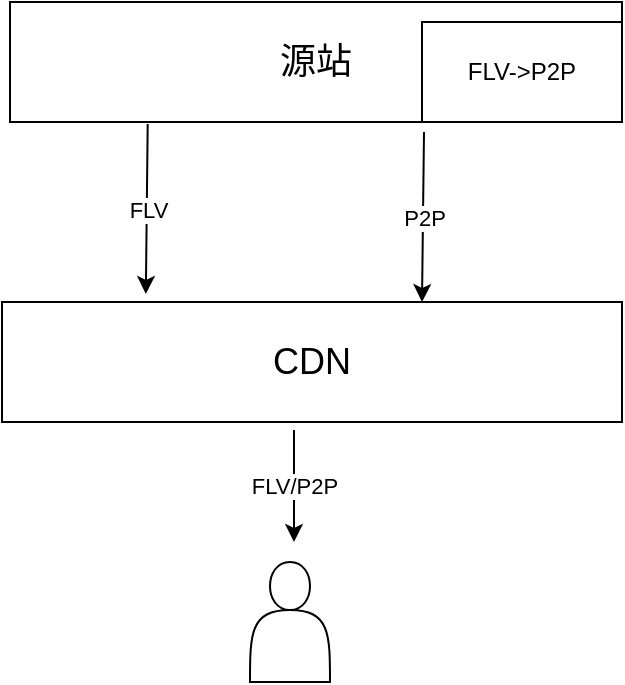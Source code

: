 <mxfile version="24.7.6">
  <diagram name="第 1 页" id="gk-a8ozAYQ8aDHjSY6zF">
    <mxGraphModel dx="1242" dy="741" grid="1" gridSize="10" guides="1" tooltips="1" connect="1" arrows="1" fold="1" page="1" pageScale="1" pageWidth="827" pageHeight="1169" math="0" shadow="0">
      <root>
        <mxCell id="0" />
        <mxCell id="1" parent="0" />
        <mxCell id="0lUQV-x0pWAgKE46buFP-1" value="&lt;font style=&quot;font-size: 18px;&quot;&gt;源站&lt;/font&gt;" style="rounded=0;whiteSpace=wrap;html=1;" vertex="1" parent="1">
          <mxGeometry x="294" y="300" width="306" height="60" as="geometry" />
        </mxCell>
        <mxCell id="0lUQV-x0pWAgKE46buFP-2" value="FLV-&amp;gt;P2P" style="rounded=0;whiteSpace=wrap;html=1;" vertex="1" parent="1">
          <mxGeometry x="500" y="310" width="100" height="50" as="geometry" />
        </mxCell>
        <mxCell id="0lUQV-x0pWAgKE46buFP-3" value="&lt;font style=&quot;font-size: 18px;&quot;&gt;CDN&lt;/font&gt;" style="rounded=0;whiteSpace=wrap;html=1;" vertex="1" parent="1">
          <mxGeometry x="290" y="450" width="310" height="60" as="geometry" />
        </mxCell>
        <mxCell id="0lUQV-x0pWAgKE46buFP-7" value="" style="endArrow=classic;html=1;rounded=0;exitX=0.225;exitY=1.017;exitDx=0;exitDy=0;exitPerimeter=0;entryX=0.232;entryY=-0.067;entryDx=0;entryDy=0;entryPerimeter=0;" edge="1" parent="1" source="0lUQV-x0pWAgKE46buFP-1" target="0lUQV-x0pWAgKE46buFP-3">
          <mxGeometry relative="1" as="geometry">
            <mxPoint x="368" y="360" as="sourcePoint" />
            <mxPoint x="363" y="440" as="targetPoint" />
          </mxGeometry>
        </mxCell>
        <mxCell id="0lUQV-x0pWAgKE46buFP-8" value="FLV" style="edgeLabel;resizable=0;html=1;;align=center;verticalAlign=middle;" connectable="0" vertex="1" parent="0lUQV-x0pWAgKE46buFP-7">
          <mxGeometry relative="1" as="geometry" />
        </mxCell>
        <mxCell id="0lUQV-x0pWAgKE46buFP-9" value="" style="endArrow=classic;html=1;rounded=0;exitX=0.225;exitY=1.017;exitDx=0;exitDy=0;exitPerimeter=0;entryX=0.232;entryY=-0.067;entryDx=0;entryDy=0;entryPerimeter=0;" edge="1" parent="1">
          <mxGeometry relative="1" as="geometry">
            <mxPoint x="501" y="365" as="sourcePoint" />
            <mxPoint x="500" y="450" as="targetPoint" />
          </mxGeometry>
        </mxCell>
        <mxCell id="0lUQV-x0pWAgKE46buFP-10" value="P2P" style="edgeLabel;resizable=0;html=1;;align=center;verticalAlign=middle;" connectable="0" vertex="1" parent="0lUQV-x0pWAgKE46buFP-9">
          <mxGeometry relative="1" as="geometry" />
        </mxCell>
        <mxCell id="0lUQV-x0pWAgKE46buFP-11" value="" style="endArrow=classic;html=1;rounded=0;exitX=0.471;exitY=1.067;exitDx=0;exitDy=0;exitPerimeter=0;" edge="1" parent="1" source="0lUQV-x0pWAgKE46buFP-3">
          <mxGeometry relative="1" as="geometry">
            <mxPoint x="420" y="540" as="sourcePoint" />
            <mxPoint x="436" y="570" as="targetPoint" />
          </mxGeometry>
        </mxCell>
        <mxCell id="0lUQV-x0pWAgKE46buFP-12" value="FLV/P2P" style="edgeLabel;resizable=0;html=1;;align=center;verticalAlign=middle;" connectable="0" vertex="1" parent="0lUQV-x0pWAgKE46buFP-11">
          <mxGeometry relative="1" as="geometry" />
        </mxCell>
        <mxCell id="0lUQV-x0pWAgKE46buFP-13" value="" style="shape=actor;whiteSpace=wrap;html=1;" vertex="1" parent="1">
          <mxGeometry x="414" y="580" width="40" height="60" as="geometry" />
        </mxCell>
      </root>
    </mxGraphModel>
  </diagram>
</mxfile>
